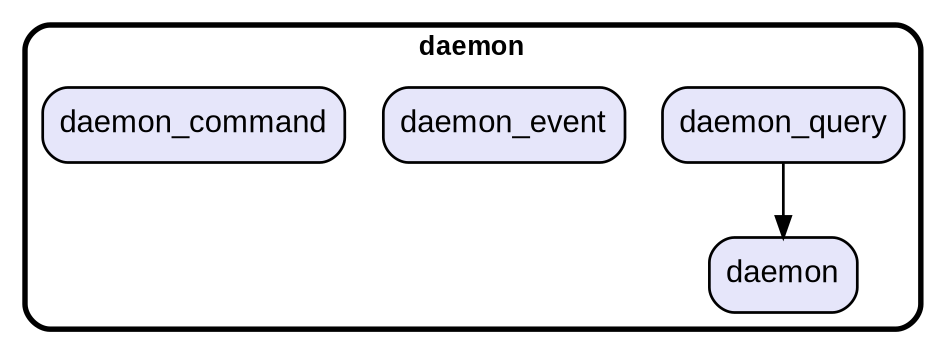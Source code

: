 digraph "" {
  graph [style=rounded fontname="Arial Black" fontsize=13 penwidth=2.6];
  node [shape=rect style="filled,rounded" fontname=Arial fontsize=15 fillcolor=Lavender penwidth=1.3];
  edge [penwidth=1.3];
  "/daemon.dart" [label="daemon"];
  "/daemon_query.dart" [label="daemon_query"];
  "/daemon_event.dart" [label="daemon_event"];
  "/daemon_command.dart" [label="daemon_command"];
  subgraph "cluster~" {
    label="daemon";
    "/daemon.dart";
    "/daemon_query.dart";
    "/daemon_event.dart";
    "/daemon_command.dart";
  }
  "/daemon_query.dart" -> "/daemon.dart";
}

